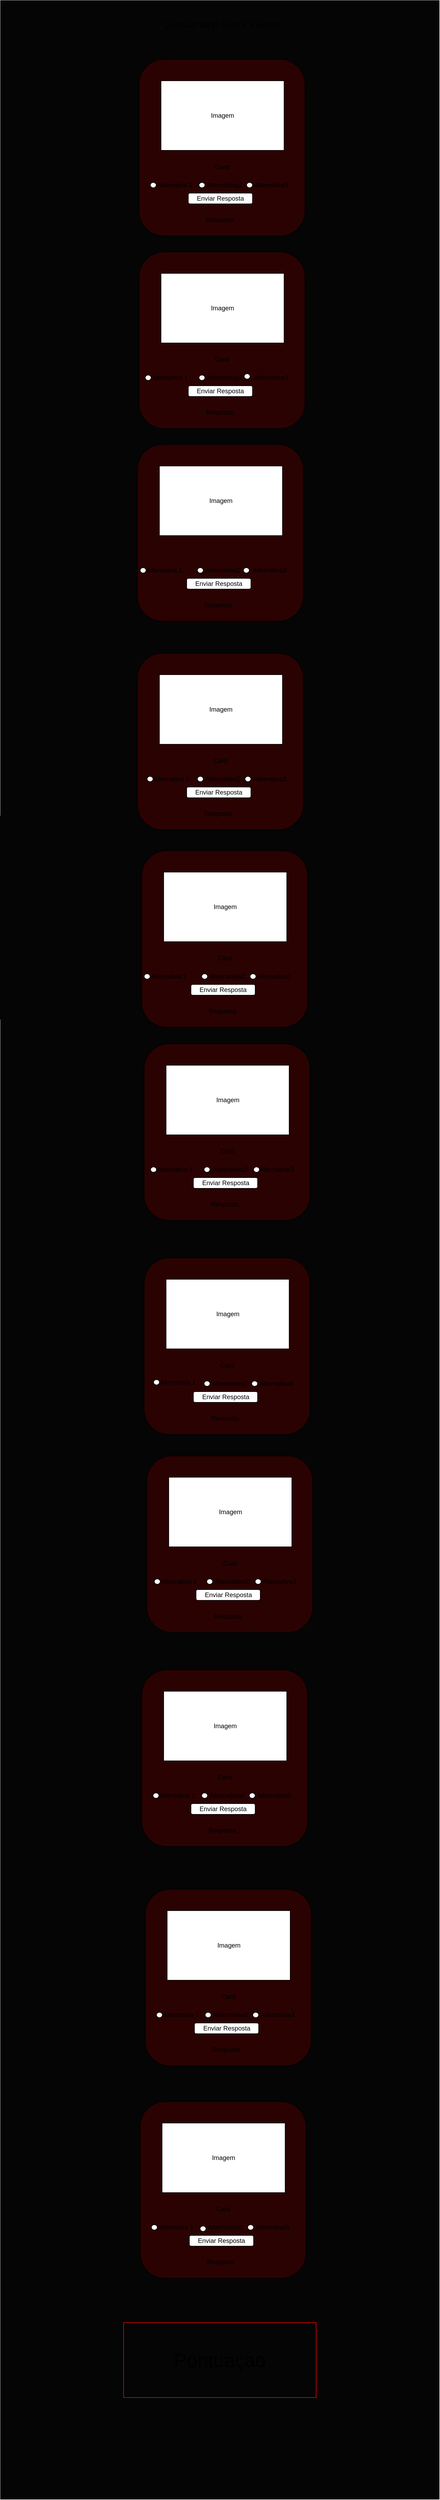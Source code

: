 <mxfile version="13.10.0" type="embed">
    <diagram id="-HQH13MohT4NPJMic_bs" name="Page-1">
        <mxGraphModel dx="487" dy="556" grid="1" gridSize="10" guides="1" tooltips="1" connect="1" arrows="1" fold="1" page="1" pageScale="1" pageWidth="827" pageHeight="1169" math="0" shadow="0">
            <root>
                <mxCell id="0"/>
                <mxCell id="1" parent="0"/>
                <mxCell id="2" value="" style="rounded=0;whiteSpace=wrap;html=1;strokeColor=#080808;fillColor=#050505;" parent="1" vertex="1">
                    <mxGeometry width="820" height="4670" as="geometry"/>
                </mxCell>
                <mxCell id="3" value="&lt;font style=&quot;font-size: 18px&quot;&gt;Questionario Sobre Vikings&lt;/font&gt;" style="text;html=1;strokeColor=none;fillColor=none;align=center;verticalAlign=middle;whiteSpace=wrap;rounded=0;" parent="1" vertex="1">
                    <mxGeometry x="294" y="20" width="239" height="50" as="geometry"/>
                </mxCell>
                <mxCell id="4" value="&lt;br&gt;&lt;br&gt;&lt;br&gt;&lt;br&gt;&lt;br&gt;Card" style="rounded=1;whiteSpace=wrap;html=1;fillColor=#2A0202;" parent="1" vertex="1">
                    <mxGeometry x="259" y="110" width="310" height="330" as="geometry"/>
                </mxCell>
                <mxCell id="5" value="Imagem" style="rounded=0;whiteSpace=wrap;html=1;" parent="1" vertex="1">
                    <mxGeometry x="300" y="150" width="230" height="130" as="geometry"/>
                </mxCell>
                <mxCell id="7" value="" style="ellipse;whiteSpace=wrap;html=1;" parent="1" vertex="1">
                    <mxGeometry x="280" y="340" width="11" height="10" as="geometry"/>
                </mxCell>
                <mxCell id="8" value="Alternativa 1" style="text;html=1;strokeColor=none;fillColor=none;align=center;verticalAlign=middle;whiteSpace=wrap;rounded=0;" parent="1" vertex="1">
                    <mxGeometry x="291" y="335" width="69" height="20" as="geometry"/>
                </mxCell>
                <mxCell id="10" value="" style="ellipse;whiteSpace=wrap;html=1;" parent="1" vertex="1">
                    <mxGeometry x="370" y="340" width="11" height="10" as="geometry"/>
                </mxCell>
                <mxCell id="11" value="Alternatiiva2" style="text;html=1;strokeColor=none;fillColor=none;align=center;verticalAlign=middle;whiteSpace=wrap;rounded=0;" parent="1" vertex="1">
                    <mxGeometry x="381" y="337.5" width="76" height="15" as="geometry"/>
                </mxCell>
                <mxCell id="13" value="" style="ellipse;whiteSpace=wrap;html=1;" parent="1" vertex="1">
                    <mxGeometry x="460" y="340" width="11" height="10" as="geometry"/>
                </mxCell>
                <mxCell id="14" value="Alternativa3" style="text;html=1;strokeColor=none;fillColor=none;align=center;verticalAlign=middle;whiteSpace=wrap;rounded=0;" parent="1" vertex="1">
                    <mxGeometry x="471" y="337.5" width="70" height="15" as="geometry"/>
                </mxCell>
                <mxCell id="15" value="Enviar Resposta" style="rounded=1;whiteSpace=wrap;html=1;" parent="1" vertex="1">
                    <mxGeometry x="351" y="360" width="120" height="20" as="geometry"/>
                </mxCell>
                <mxCell id="16" value="Resposta:" style="text;html=1;strokeColor=none;fillColor=none;align=center;verticalAlign=middle;whiteSpace=wrap;rounded=0;" parent="1" vertex="1">
                    <mxGeometry x="373" y="400" width="76" height="20" as="geometry"/>
                </mxCell>
                <mxCell id="17" value="" style="ellipse;whiteSpace=wrap;html=1;" parent="1" vertex="1">
                    <mxGeometry x="371" y="340" width="11" height="10" as="geometry"/>
                </mxCell>
                <mxCell id="19" value="&lt;br&gt;&lt;br&gt;&lt;br&gt;&lt;br&gt;&lt;br&gt;Card" style="rounded=1;whiteSpace=wrap;html=1;fillColor=#2A0202;" parent="1" vertex="1">
                    <mxGeometry x="259" y="470" width="310" height="330" as="geometry"/>
                </mxCell>
                <mxCell id="20" value="Imagem" style="rounded=0;whiteSpace=wrap;html=1;" parent="1" vertex="1">
                    <mxGeometry x="300" y="510" width="230" height="130" as="geometry"/>
                </mxCell>
                <mxCell id="21" value="Alternatiiva2" style="text;html=1;strokeColor=none;fillColor=none;align=center;verticalAlign=middle;whiteSpace=wrap;rounded=0;" parent="1" vertex="1">
                    <mxGeometry x="381" y="697.5" width="76" height="15" as="geometry"/>
                </mxCell>
                <mxCell id="22" value="Alternativa3" style="text;html=1;strokeColor=none;fillColor=none;align=center;verticalAlign=middle;whiteSpace=wrap;rounded=0;" parent="1" vertex="1">
                    <mxGeometry x="471" y="697.5" width="70" height="15" as="geometry"/>
                </mxCell>
                <mxCell id="23" value="Enviar Resposta" style="rounded=1;whiteSpace=wrap;html=1;" parent="1" vertex="1">
                    <mxGeometry x="351" y="720" width="120" height="20" as="geometry"/>
                </mxCell>
                <mxCell id="24" value="Resposta:" style="text;html=1;strokeColor=none;fillColor=none;align=center;verticalAlign=middle;whiteSpace=wrap;rounded=0;" parent="1" vertex="1">
                    <mxGeometry x="373" y="760" width="76" height="20" as="geometry"/>
                </mxCell>
                <mxCell id="25" value="" style="ellipse;whiteSpace=wrap;html=1;" parent="1" vertex="1">
                    <mxGeometry x="371" y="700" width="11" height="10" as="geometry"/>
                </mxCell>
                <mxCell id="33" value="v" style="rounded=1;whiteSpace=wrap;html=1;fillColor=#2A0202;" parent="1" vertex="1">
                    <mxGeometry x="256" y="830" width="310" height="330" as="geometry"/>
                </mxCell>
                <mxCell id="34" value="Imagem" style="rounded=0;whiteSpace=wrap;html=1;" parent="1" vertex="1">
                    <mxGeometry x="297" y="870" width="230" height="130" as="geometry"/>
                </mxCell>
                <mxCell id="35" value="Alternatiiva2" style="text;html=1;strokeColor=none;fillColor=none;align=center;verticalAlign=middle;whiteSpace=wrap;rounded=0;" parent="1" vertex="1">
                    <mxGeometry x="378" y="1057.5" width="76" height="15" as="geometry"/>
                </mxCell>
                <mxCell id="36" value="Alternativa3" style="text;html=1;strokeColor=none;fillColor=none;align=center;verticalAlign=middle;whiteSpace=wrap;rounded=0;" parent="1" vertex="1">
                    <mxGeometry x="468" y="1057.5" width="70" height="15" as="geometry"/>
                </mxCell>
                <mxCell id="37" value="Enviar Resposta" style="rounded=1;whiteSpace=wrap;html=1;" parent="1" vertex="1">
                    <mxGeometry x="348" y="1080" width="120" height="20" as="geometry"/>
                </mxCell>
                <mxCell id="38" value="Resposta:" style="text;html=1;strokeColor=none;fillColor=none;align=center;verticalAlign=middle;whiteSpace=wrap;rounded=0;" parent="1" vertex="1">
                    <mxGeometry x="370" y="1120" width="76" height="20" as="geometry"/>
                </mxCell>
                <mxCell id="39" value="" style="ellipse;whiteSpace=wrap;html=1;" parent="1" vertex="1">
                    <mxGeometry x="368" y="1060" width="11" height="10" as="geometry"/>
                </mxCell>
                <mxCell id="40" value="&lt;br&gt;&lt;br&gt;&lt;br&gt;&lt;br&gt;&lt;br&gt;Card" style="rounded=1;whiteSpace=wrap;html=1;fillColor=#2A0202;" parent="1" vertex="1">
                    <mxGeometry x="256" y="1220" width="310" height="330" as="geometry"/>
                </mxCell>
                <mxCell id="41" value="Imagem" style="rounded=0;whiteSpace=wrap;html=1;" parent="1" vertex="1">
                    <mxGeometry x="297" y="1260" width="230" height="130" as="geometry"/>
                </mxCell>
                <mxCell id="42" value="Alternatiiva2" style="text;html=1;strokeColor=none;fillColor=none;align=center;verticalAlign=middle;whiteSpace=wrap;rounded=0;" parent="1" vertex="1">
                    <mxGeometry x="378" y="1447.5" width="76" height="15" as="geometry"/>
                </mxCell>
                <mxCell id="43" value="Alternativa3" style="text;html=1;strokeColor=none;fillColor=none;align=center;verticalAlign=middle;whiteSpace=wrap;rounded=0;" parent="1" vertex="1">
                    <mxGeometry x="468" y="1447.5" width="70" height="15" as="geometry"/>
                </mxCell>
                <mxCell id="44" value="Enviar Resposta" style="rounded=1;whiteSpace=wrap;html=1;" parent="1" vertex="1">
                    <mxGeometry x="348" y="1470" width="120" height="20" as="geometry"/>
                </mxCell>
                <mxCell id="45" value="Resposta:" style="text;html=1;strokeColor=none;fillColor=none;align=center;verticalAlign=middle;whiteSpace=wrap;rounded=0;" parent="1" vertex="1">
                    <mxGeometry x="370" y="1510" width="76" height="20" as="geometry"/>
                </mxCell>
                <mxCell id="46" value="" style="ellipse;whiteSpace=wrap;html=1;" parent="1" vertex="1">
                    <mxGeometry x="368" y="1450" width="11" height="10" as="geometry"/>
                </mxCell>
                <mxCell id="47" value="&lt;br&gt;&lt;br&gt;&lt;br&gt;&lt;br&gt;&lt;br&gt;Card" style="rounded=1;whiteSpace=wrap;html=1;fillColor=#2A0202;" parent="1" vertex="1">
                    <mxGeometry x="264" y="1589" width="310" height="330" as="geometry"/>
                </mxCell>
                <mxCell id="48" value="Imagem" style="rounded=0;whiteSpace=wrap;html=1;" parent="1" vertex="1">
                    <mxGeometry x="305" y="1629" width="230" height="130" as="geometry"/>
                </mxCell>
                <mxCell id="49" value="Alternatiiva2" style="text;html=1;strokeColor=none;fillColor=none;align=center;verticalAlign=middle;whiteSpace=wrap;rounded=0;" parent="1" vertex="1">
                    <mxGeometry x="386" y="1816.5" width="76" height="15" as="geometry"/>
                </mxCell>
                <mxCell id="50" value="Alternativa3" style="text;html=1;strokeColor=none;fillColor=none;align=center;verticalAlign=middle;whiteSpace=wrap;rounded=0;" parent="1" vertex="1">
                    <mxGeometry x="476" y="1816.5" width="70" height="15" as="geometry"/>
                </mxCell>
                <mxCell id="51" value="Enviar Resposta" style="rounded=1;whiteSpace=wrap;html=1;" parent="1" vertex="1">
                    <mxGeometry x="356" y="1839" width="120" height="20" as="geometry"/>
                </mxCell>
                <mxCell id="52" value="Resposta:" style="text;html=1;strokeColor=none;fillColor=none;align=center;verticalAlign=middle;whiteSpace=wrap;rounded=0;" parent="1" vertex="1">
                    <mxGeometry x="378" y="1879" width="76" height="20" as="geometry"/>
                </mxCell>
                <mxCell id="53" value="" style="ellipse;whiteSpace=wrap;html=1;" parent="1" vertex="1">
                    <mxGeometry x="376" y="1819" width="11" height="10" as="geometry"/>
                </mxCell>
                <mxCell id="54" value="&lt;br&gt;&lt;br&gt;&lt;br&gt;&lt;br&gt;&lt;br&gt;Card" style="rounded=1;whiteSpace=wrap;html=1;fillColor=#2A0202;" parent="1" vertex="1">
                    <mxGeometry x="268.5" y="1950" width="310" height="330" as="geometry"/>
                </mxCell>
                <mxCell id="55" value="Imagem" style="rounded=0;whiteSpace=wrap;html=1;" parent="1" vertex="1">
                    <mxGeometry x="309.5" y="1990" width="230" height="130" as="geometry"/>
                </mxCell>
                <mxCell id="56" value="Alternatiiva2" style="text;html=1;strokeColor=none;fillColor=none;align=center;verticalAlign=middle;whiteSpace=wrap;rounded=0;" parent="1" vertex="1">
                    <mxGeometry x="390.5" y="2177.5" width="76" height="15" as="geometry"/>
                </mxCell>
                <mxCell id="57" value="Alternativa3" style="text;html=1;strokeColor=none;fillColor=none;align=center;verticalAlign=middle;whiteSpace=wrap;rounded=0;" parent="1" vertex="1">
                    <mxGeometry x="480.5" y="2177.5" width="70" height="15" as="geometry"/>
                </mxCell>
                <mxCell id="58" value="Enviar Resposta" style="rounded=1;whiteSpace=wrap;html=1;" parent="1" vertex="1">
                    <mxGeometry x="360.5" y="2200" width="120" height="20" as="geometry"/>
                </mxCell>
                <mxCell id="59" value="Resposta:" style="text;html=1;strokeColor=none;fillColor=none;align=center;verticalAlign=middle;whiteSpace=wrap;rounded=0;" parent="1" vertex="1">
                    <mxGeometry x="382.5" y="2240" width="76" height="20" as="geometry"/>
                </mxCell>
                <mxCell id="60" value="" style="ellipse;whiteSpace=wrap;html=1;" parent="1" vertex="1">
                    <mxGeometry x="380.5" y="2180" width="11" height="10" as="geometry"/>
                </mxCell>
                <mxCell id="61" value="&lt;br&gt;&lt;br&gt;&lt;br&gt;&lt;br&gt;&lt;br&gt;Card" style="rounded=1;whiteSpace=wrap;html=1;fillColor=#2A0202;" parent="1" vertex="1">
                    <mxGeometry x="268.5" y="2350" width="310" height="330" as="geometry"/>
                </mxCell>
                <mxCell id="62" value="Imagem" style="rounded=0;whiteSpace=wrap;html=1;" parent="1" vertex="1">
                    <mxGeometry x="309.5" y="2390" width="230" height="130" as="geometry"/>
                </mxCell>
                <mxCell id="63" value="Alternatiiva2" style="text;html=1;strokeColor=none;fillColor=none;align=center;verticalAlign=middle;whiteSpace=wrap;rounded=0;" parent="1" vertex="1">
                    <mxGeometry x="390.5" y="2577.5" width="76" height="15" as="geometry"/>
                </mxCell>
                <mxCell id="64" value="Alternativa3" style="text;html=1;strokeColor=none;fillColor=none;align=center;verticalAlign=middle;whiteSpace=wrap;rounded=0;" parent="1" vertex="1">
                    <mxGeometry x="480.5" y="2577.5" width="70" height="15" as="geometry"/>
                </mxCell>
                <mxCell id="65" value="Enviar Resposta" style="rounded=1;whiteSpace=wrap;html=1;" parent="1" vertex="1">
                    <mxGeometry x="360.5" y="2600" width="120" height="20" as="geometry"/>
                </mxCell>
                <mxCell id="66" value="Resposta:" style="text;html=1;strokeColor=none;fillColor=none;align=center;verticalAlign=middle;whiteSpace=wrap;rounded=0;" parent="1" vertex="1">
                    <mxGeometry x="382.5" y="2640" width="76" height="20" as="geometry"/>
                </mxCell>
                <mxCell id="67" value="" style="ellipse;whiteSpace=wrap;html=1;" parent="1" vertex="1">
                    <mxGeometry x="380.5" y="2580" width="11" height="10" as="geometry"/>
                </mxCell>
                <mxCell id="89" value="&lt;br&gt;&lt;br&gt;&lt;br&gt;&lt;br&gt;&lt;br&gt;Card" style="rounded=1;whiteSpace=wrap;html=1;fillColor=#2A0202;" parent="1" vertex="1">
                    <mxGeometry x="273.5" y="2720" width="310" height="330" as="geometry"/>
                </mxCell>
                <mxCell id="90" value="Imagem" style="rounded=0;whiteSpace=wrap;html=1;" parent="1" vertex="1">
                    <mxGeometry x="314.5" y="2760" width="230" height="130" as="geometry"/>
                </mxCell>
                <mxCell id="91" value="Alternatiiva2" style="text;html=1;strokeColor=none;fillColor=none;align=center;verticalAlign=middle;whiteSpace=wrap;rounded=0;" parent="1" vertex="1">
                    <mxGeometry x="395.5" y="2947.5" width="76" height="15" as="geometry"/>
                </mxCell>
                <mxCell id="92" value="Alternativa3" style="text;html=1;strokeColor=none;fillColor=none;align=center;verticalAlign=middle;whiteSpace=wrap;rounded=0;" parent="1" vertex="1">
                    <mxGeometry x="485.5" y="2947.5" width="70" height="15" as="geometry"/>
                </mxCell>
                <mxCell id="93" value="Enviar Resposta" style="rounded=1;whiteSpace=wrap;html=1;" parent="1" vertex="1">
                    <mxGeometry x="365.5" y="2970" width="120" height="20" as="geometry"/>
                </mxCell>
                <mxCell id="94" value="Resposta:" style="text;html=1;strokeColor=none;fillColor=none;align=center;verticalAlign=middle;whiteSpace=wrap;rounded=0;" parent="1" vertex="1">
                    <mxGeometry x="387.5" y="3010" width="76" height="20" as="geometry"/>
                </mxCell>
                <mxCell id="95" value="" style="ellipse;whiteSpace=wrap;html=1;" parent="1" vertex="1">
                    <mxGeometry x="385.5" y="2950" width="11" height="10" as="geometry"/>
                </mxCell>
                <mxCell id="118" value="" style="ellipse;whiteSpace=wrap;html=1;" parent="1" vertex="1">
                    <mxGeometry x="280.5" y="2180" width="11" height="10" as="geometry"/>
                </mxCell>
                <mxCell id="119" value="Alternativa 1" style="text;html=1;strokeColor=none;fillColor=none;align=center;verticalAlign=middle;whiteSpace=wrap;rounded=0;" parent="1" vertex="1">
                    <mxGeometry x="291.5" y="2175" width="69" height="20" as="geometry"/>
                </mxCell>
                <mxCell id="166" value="&lt;br&gt;&lt;br&gt;&lt;br&gt;&lt;br&gt;&lt;br&gt;Card" style="rounded=1;whiteSpace=wrap;html=1;fillColor=#2A0202;" parent="1" vertex="1">
                    <mxGeometry x="264" y="3120" width="310" height="330" as="geometry"/>
                </mxCell>
                <mxCell id="167" value="Imagem" style="rounded=0;whiteSpace=wrap;html=1;" parent="1" vertex="1">
                    <mxGeometry x="305" y="3160" width="230" height="130" as="geometry"/>
                </mxCell>
                <mxCell id="168" value="" style="ellipse;whiteSpace=wrap;html=1;" parent="1" vertex="1">
                    <mxGeometry x="285" y="3350" width="11" height="10" as="geometry"/>
                </mxCell>
                <mxCell id="169" value="Alternativa 1" style="text;html=1;strokeColor=none;fillColor=none;align=center;verticalAlign=middle;whiteSpace=wrap;rounded=0;" parent="1" vertex="1">
                    <mxGeometry x="296" y="3345" width="69" height="20" as="geometry"/>
                </mxCell>
                <mxCell id="170" value="Alternatiiva2" style="text;html=1;strokeColor=none;fillColor=none;align=center;verticalAlign=middle;whiteSpace=wrap;rounded=0;" parent="1" vertex="1">
                    <mxGeometry x="386" y="3347.5" width="76" height="15" as="geometry"/>
                </mxCell>
                <mxCell id="171" value="" style="ellipse;whiteSpace=wrap;html=1;" parent="1" vertex="1">
                    <mxGeometry x="465" y="3350" width="11" height="10" as="geometry"/>
                </mxCell>
                <mxCell id="172" value="Alternativa3" style="text;html=1;strokeColor=none;fillColor=none;align=center;verticalAlign=middle;whiteSpace=wrap;rounded=0;" parent="1" vertex="1">
                    <mxGeometry x="476" y="3347.5" width="70" height="15" as="geometry"/>
                </mxCell>
                <mxCell id="173" value="Enviar Resposta" style="rounded=1;whiteSpace=wrap;html=1;" parent="1" vertex="1">
                    <mxGeometry x="356" y="3370" width="120" height="20" as="geometry"/>
                </mxCell>
                <mxCell id="174" value="Resposta:" style="text;html=1;strokeColor=none;fillColor=none;align=center;verticalAlign=middle;whiteSpace=wrap;rounded=0;" parent="1" vertex="1">
                    <mxGeometry x="378" y="3410" width="76" height="20" as="geometry"/>
                </mxCell>
                <mxCell id="175" value="" style="ellipse;whiteSpace=wrap;html=1;" parent="1" vertex="1">
                    <mxGeometry x="376" y="3350" width="11" height="10" as="geometry"/>
                </mxCell>
                <mxCell id="176" value="&lt;br&gt;&lt;br&gt;&lt;br&gt;&lt;br&gt;&lt;br&gt;Card" style="rounded=1;whiteSpace=wrap;html=1;fillColor=#2A0202;" parent="1" vertex="1">
                    <mxGeometry x="270.5" y="3530" width="310" height="330" as="geometry"/>
                </mxCell>
                <mxCell id="177" value="Imagem" style="rounded=0;whiteSpace=wrap;html=1;" parent="1" vertex="1">
                    <mxGeometry x="311.5" y="3570" width="230" height="130" as="geometry"/>
                </mxCell>
                <mxCell id="178" value="" style="ellipse;whiteSpace=wrap;html=1;" parent="1" vertex="1">
                    <mxGeometry x="291.5" y="3760" width="11" height="10" as="geometry"/>
                </mxCell>
                <mxCell id="179" value="Alternativa 1" style="text;html=1;strokeColor=none;fillColor=none;align=center;verticalAlign=middle;whiteSpace=wrap;rounded=0;" parent="1" vertex="1">
                    <mxGeometry x="302.5" y="3755" width="69" height="20" as="geometry"/>
                </mxCell>
                <mxCell id="180" value="Alternatiiva2" style="text;html=1;strokeColor=none;fillColor=none;align=center;verticalAlign=middle;whiteSpace=wrap;rounded=0;" parent="1" vertex="1">
                    <mxGeometry x="392.5" y="3757.5" width="76" height="15" as="geometry"/>
                </mxCell>
                <mxCell id="181" value="" style="ellipse;whiteSpace=wrap;html=1;" parent="1" vertex="1">
                    <mxGeometry x="471.5" y="3760" width="11" height="10" as="geometry"/>
                </mxCell>
                <mxCell id="182" value="Alternativa3" style="text;html=1;strokeColor=none;fillColor=none;align=center;verticalAlign=middle;whiteSpace=wrap;rounded=0;" parent="1" vertex="1">
                    <mxGeometry x="482.5" y="3757.5" width="70" height="15" as="geometry"/>
                </mxCell>
                <mxCell id="183" value="Enviar Resposta" style="rounded=1;whiteSpace=wrap;html=1;" parent="1" vertex="1">
                    <mxGeometry x="362.5" y="3780" width="120" height="20" as="geometry"/>
                </mxCell>
                <mxCell id="184" value="Resposta:" style="text;html=1;strokeColor=none;fillColor=none;align=center;verticalAlign=middle;whiteSpace=wrap;rounded=0;" parent="1" vertex="1">
                    <mxGeometry x="384.5" y="3820" width="76" height="20" as="geometry"/>
                </mxCell>
                <mxCell id="185" value="" style="ellipse;whiteSpace=wrap;html=1;" parent="1" vertex="1">
                    <mxGeometry x="382.5" y="3760" width="11" height="10" as="geometry"/>
                </mxCell>
                <mxCell id="186" value="&lt;br&gt;&lt;br&gt;&lt;br&gt;&lt;br&gt;&lt;br&gt;Card" style="rounded=1;whiteSpace=wrap;html=1;fillColor=#2A0202;" parent="1" vertex="1">
                    <mxGeometry x="261" y="3927" width="310" height="330" as="geometry"/>
                </mxCell>
                <mxCell id="187" value="Imagem" style="rounded=0;whiteSpace=wrap;html=1;" parent="1" vertex="1">
                    <mxGeometry x="302" y="3967" width="230" height="130" as="geometry"/>
                </mxCell>
                <mxCell id="188" value="" style="ellipse;whiteSpace=wrap;html=1;" parent="1" vertex="1">
                    <mxGeometry x="282" y="4157" width="11" height="10" as="geometry"/>
                </mxCell>
                <mxCell id="189" value="Alternativa 1" style="text;html=1;strokeColor=none;fillColor=none;align=center;verticalAlign=middle;whiteSpace=wrap;rounded=0;" parent="1" vertex="1">
                    <mxGeometry x="293" y="4152" width="69" height="20" as="geometry"/>
                </mxCell>
                <mxCell id="190" value="Alternatiiva2" style="text;html=1;strokeColor=none;fillColor=none;align=center;verticalAlign=middle;whiteSpace=wrap;rounded=0;" parent="1" vertex="1">
                    <mxGeometry x="383" y="4154.5" width="76" height="15" as="geometry"/>
                </mxCell>
                <mxCell id="191" value="" style="ellipse;whiteSpace=wrap;html=1;" parent="1" vertex="1">
                    <mxGeometry x="462" y="4157" width="11" height="10" as="geometry"/>
                </mxCell>
                <mxCell id="192" value="Alternativa3" style="text;html=1;strokeColor=none;fillColor=none;align=center;verticalAlign=middle;whiteSpace=wrap;rounded=0;" parent="1" vertex="1">
                    <mxGeometry x="473" y="4154.5" width="70" height="15" as="geometry"/>
                </mxCell>
                <mxCell id="193" value="Enviar Resposta" style="rounded=1;whiteSpace=wrap;html=1;" parent="1" vertex="1">
                    <mxGeometry x="353" y="4177" width="120" height="20" as="geometry"/>
                </mxCell>
                <mxCell id="194" value="Resposta:" style="text;html=1;strokeColor=none;fillColor=none;align=center;verticalAlign=middle;whiteSpace=wrap;rounded=0;" parent="1" vertex="1">
                    <mxGeometry x="375" y="4217" width="76" height="20" as="geometry"/>
                </mxCell>
                <mxCell id="195" value="" style="ellipse;whiteSpace=wrap;html=1;" parent="1" vertex="1">
                    <mxGeometry x="373" y="4159.5" width="11" height="10" as="geometry"/>
                </mxCell>
                <mxCell id="196" value="" style="ellipse;whiteSpace=wrap;html=1;" parent="1" vertex="1">
                    <mxGeometry x="268.5" y="1819" width="11" height="10" as="geometry"/>
                </mxCell>
                <mxCell id="197" value="Alternativa 1" style="text;html=1;strokeColor=none;fillColor=none;align=center;verticalAlign=middle;whiteSpace=wrap;rounded=0;" parent="1" vertex="1">
                    <mxGeometry x="279.5" y="1814" width="69" height="20" as="geometry"/>
                </mxCell>
                <mxCell id="198" value="" style="ellipse;whiteSpace=wrap;html=1;" parent="1" vertex="1">
                    <mxGeometry x="274" y="1450" width="11" height="10" as="geometry"/>
                </mxCell>
                <mxCell id="199" value="Alternativa 1" style="text;html=1;strokeColor=none;fillColor=none;align=center;verticalAlign=middle;whiteSpace=wrap;rounded=0;" parent="1" vertex="1">
                    <mxGeometry x="285" y="1445" width="69" height="20" as="geometry"/>
                </mxCell>
                <mxCell id="200" value="" style="ellipse;whiteSpace=wrap;html=1;" parent="1" vertex="1">
                    <mxGeometry x="261" y="1060" width="11" height="10" as="geometry"/>
                </mxCell>
                <mxCell id="201" value="Alternativa 1" style="text;html=1;strokeColor=none;fillColor=none;align=center;verticalAlign=middle;whiteSpace=wrap;rounded=0;" parent="1" vertex="1">
                    <mxGeometry x="272" y="1055" width="69" height="20" as="geometry"/>
                </mxCell>
                <mxCell id="202" value="" style="ellipse;whiteSpace=wrap;html=1;" parent="1" vertex="1">
                    <mxGeometry x="270.5" y="700" width="11" height="10" as="geometry"/>
                </mxCell>
                <mxCell id="203" value="Alternativa 1" style="text;html=1;strokeColor=none;fillColor=none;align=center;verticalAlign=middle;whiteSpace=wrap;rounded=0;" parent="1" vertex="1">
                    <mxGeometry x="281.5" y="695" width="69" height="20" as="geometry"/>
                </mxCell>
                <mxCell id="204" value="" style="ellipse;whiteSpace=wrap;html=1;" parent="1" vertex="1">
                    <mxGeometry x="286" y="2577.5" width="11" height="10" as="geometry"/>
                </mxCell>
                <mxCell id="205" value="Alternativa 1" style="text;html=1;strokeColor=none;fillColor=none;align=center;verticalAlign=middle;whiteSpace=wrap;rounded=0;" parent="1" vertex="1">
                    <mxGeometry x="297" y="2572.5" width="69" height="20" as="geometry"/>
                </mxCell>
                <mxCell id="206" value="" style="ellipse;whiteSpace=wrap;html=1;" parent="1" vertex="1">
                    <mxGeometry x="287.5" y="2950" width="11" height="10" as="geometry"/>
                </mxCell>
                <mxCell id="207" value="Alternativa 1" style="text;html=1;strokeColor=none;fillColor=none;align=center;verticalAlign=middle;whiteSpace=wrap;rounded=0;" parent="1" vertex="1">
                    <mxGeometry x="298.5" y="2945" width="69" height="20" as="geometry"/>
                </mxCell>
                <mxCell id="210" value="&lt;font style=&quot;font-size: 36px&quot;&gt;Pontuaçao&lt;/font&gt;" style="text;html=1;strokeColor=#FF0000;fillColor=none;align=center;verticalAlign=middle;whiteSpace=wrap;rounded=0;" parent="1" vertex="1">
                    <mxGeometry x="230" y="4340" width="360" height="140" as="geometry"/>
                </mxCell>
                <mxCell id="211" value="" style="ellipse;whiteSpace=wrap;html=1;" vertex="1" parent="1">
                    <mxGeometry x="473" y="2180" width="11" height="10" as="geometry"/>
                </mxCell>
                <mxCell id="212" value="" style="ellipse;whiteSpace=wrap;html=1;" vertex="1" parent="1">
                    <mxGeometry x="469.5" y="2580" width="11" height="10" as="geometry"/>
                </mxCell>
                <mxCell id="213" value="" style="ellipse;whiteSpace=wrap;html=1;" vertex="1" parent="1">
                    <mxGeometry x="476" y="2950" width="11" height="10" as="geometry"/>
                </mxCell>
                <mxCell id="214" value="" style="ellipse;whiteSpace=wrap;html=1;" vertex="1" parent="1">
                    <mxGeometry x="466.5" y="1819" width="11" height="10" as="geometry"/>
                </mxCell>
                <mxCell id="215" value="" style="ellipse;whiteSpace=wrap;html=1;" vertex="1" parent="1">
                    <mxGeometry x="457" y="1450" width="11" height="10" as="geometry"/>
                </mxCell>
                <mxCell id="216" value="" style="ellipse;whiteSpace=wrap;html=1;" vertex="1" parent="1">
                    <mxGeometry x="454" y="1060" width="11" height="10" as="geometry"/>
                </mxCell>
                <mxCell id="217" value="" style="ellipse;whiteSpace=wrap;html=1;" vertex="1" parent="1">
                    <mxGeometry x="455.5" y="697.5" width="11" height="10" as="geometry"/>
                </mxCell>
            </root>
        </mxGraphModel>
    </diagram>
</mxfile>